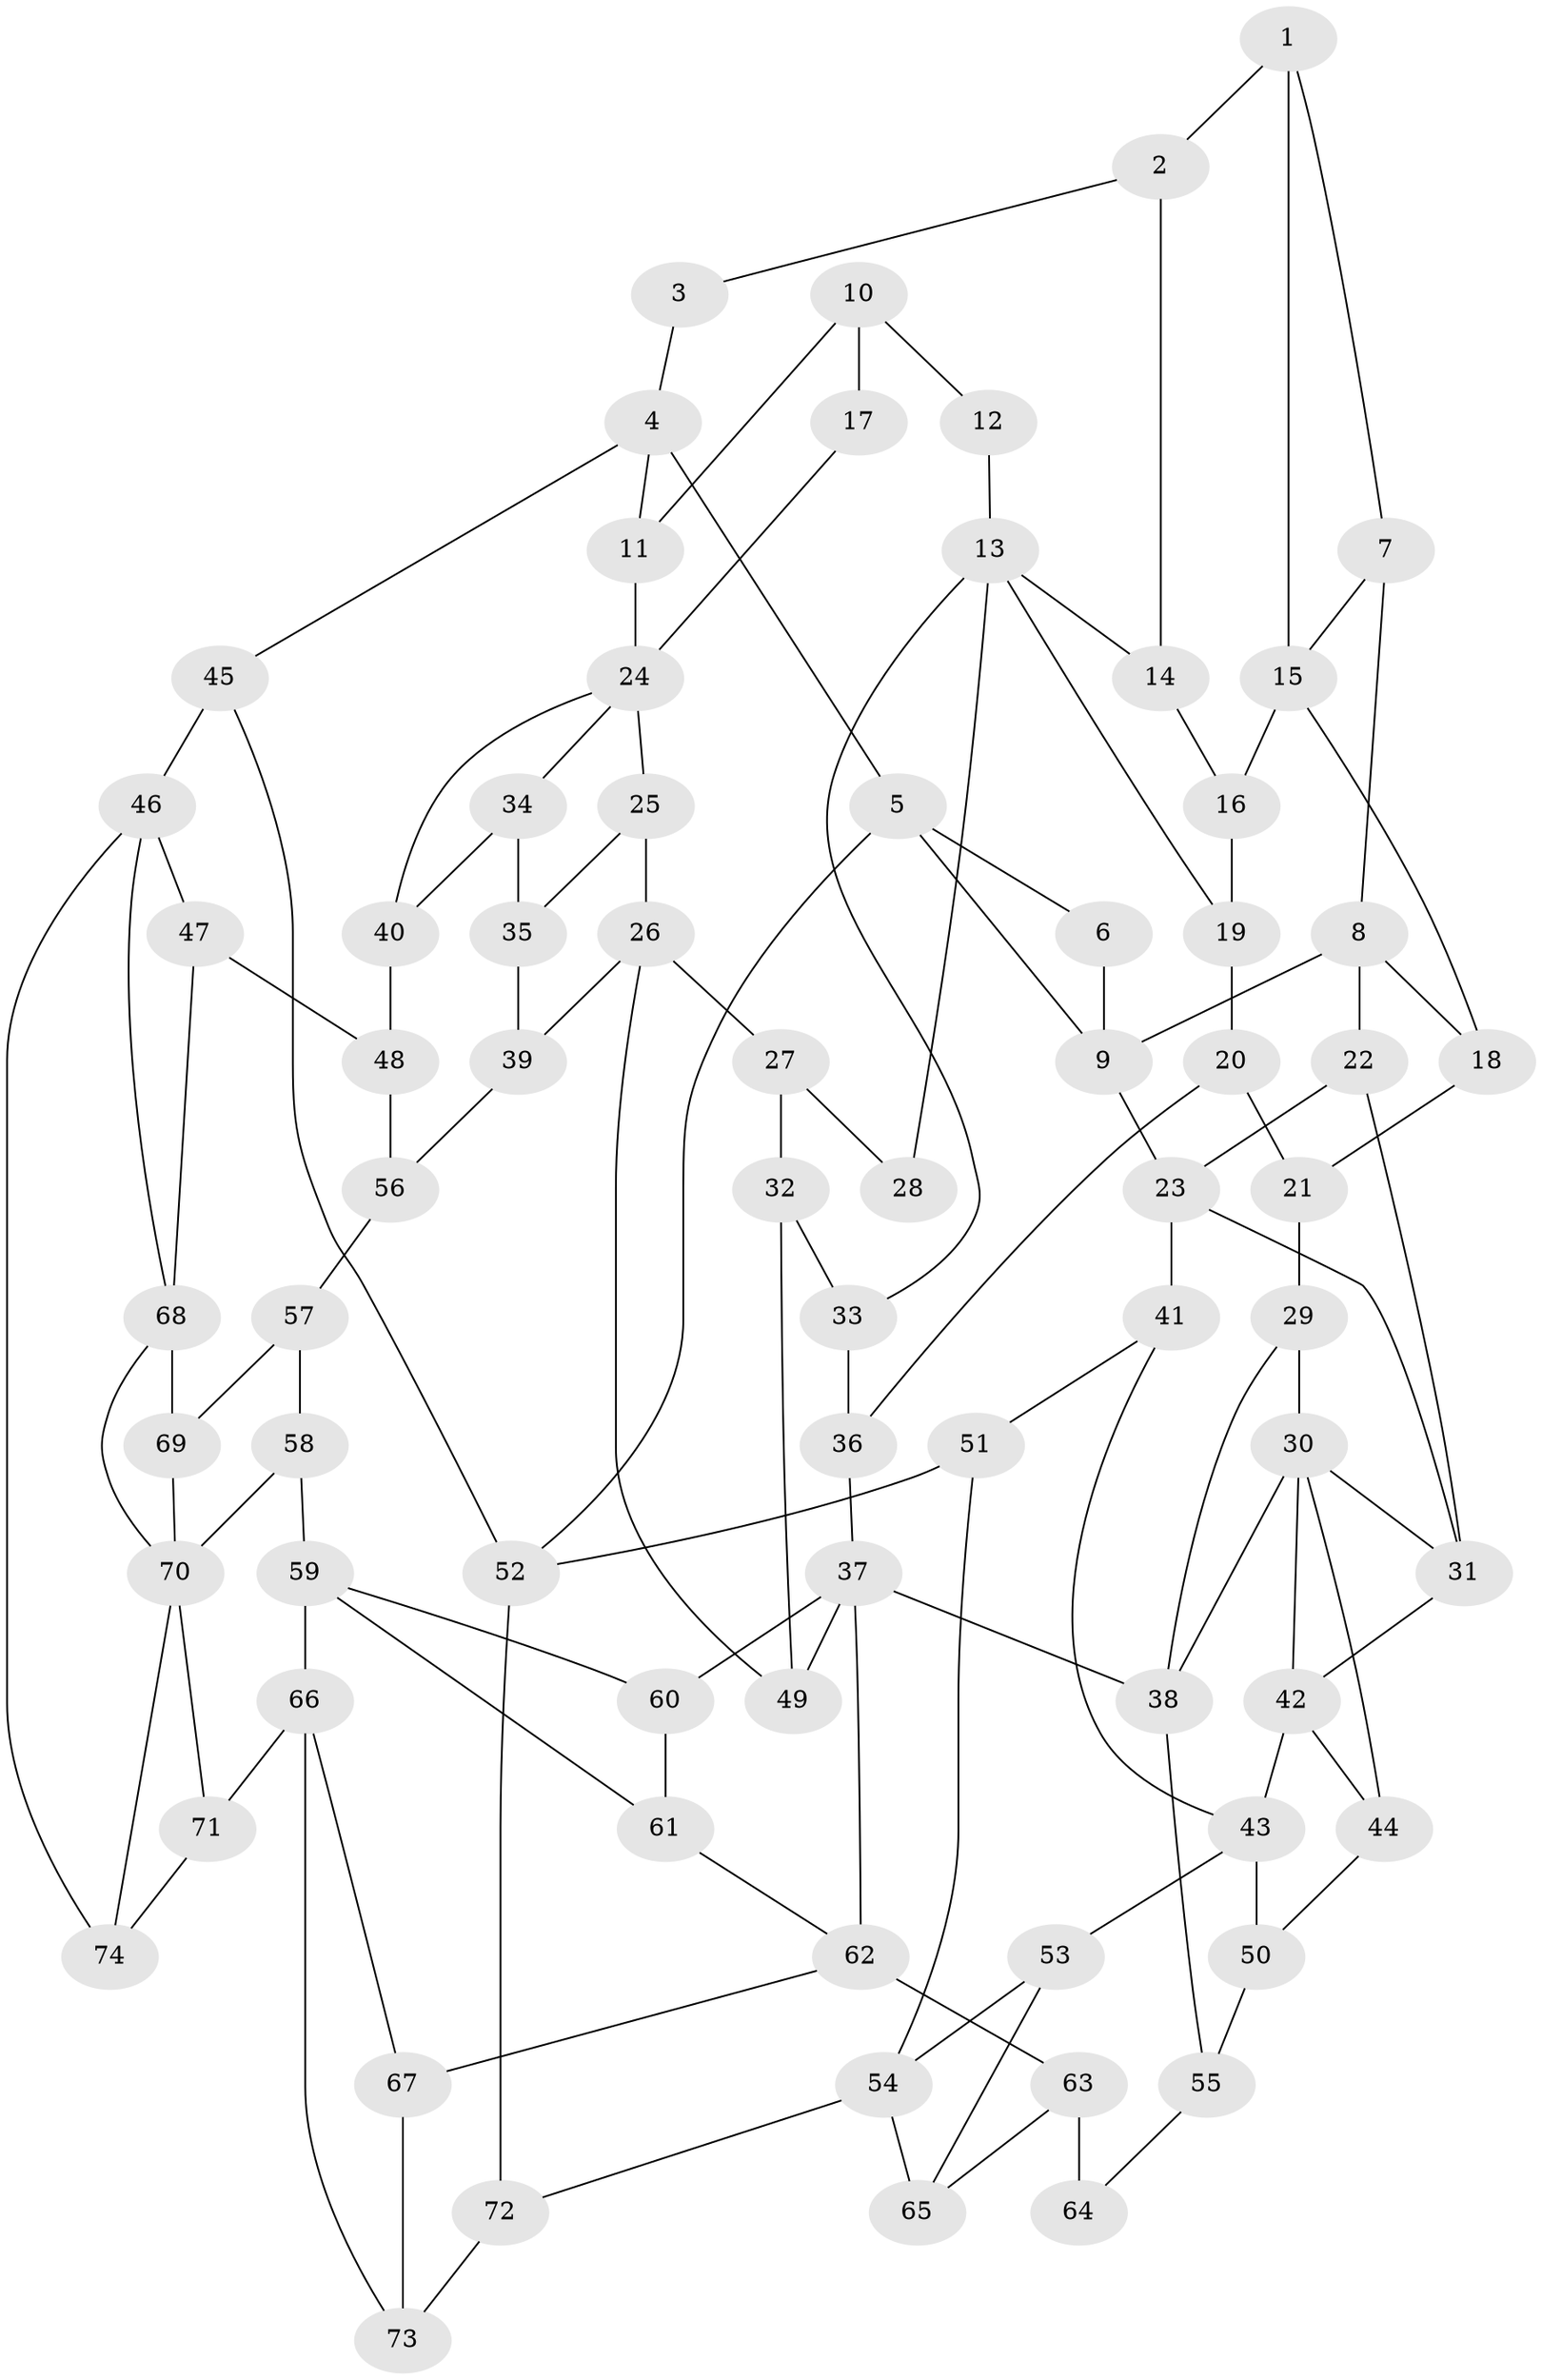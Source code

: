 // original degree distribution, {3: 0.02027027027027027, 4: 0.20945945945945946, 5: 0.5608108108108109, 6: 0.20945945945945946}
// Generated by graph-tools (version 1.1) at 2025/38/03/09/25 02:38:24]
// undirected, 74 vertices, 122 edges
graph export_dot {
graph [start="1"]
  node [color=gray90,style=filled];
  1;
  2;
  3;
  4;
  5;
  6;
  7;
  8;
  9;
  10;
  11;
  12;
  13;
  14;
  15;
  16;
  17;
  18;
  19;
  20;
  21;
  22;
  23;
  24;
  25;
  26;
  27;
  28;
  29;
  30;
  31;
  32;
  33;
  34;
  35;
  36;
  37;
  38;
  39;
  40;
  41;
  42;
  43;
  44;
  45;
  46;
  47;
  48;
  49;
  50;
  51;
  52;
  53;
  54;
  55;
  56;
  57;
  58;
  59;
  60;
  61;
  62;
  63;
  64;
  65;
  66;
  67;
  68;
  69;
  70;
  71;
  72;
  73;
  74;
  1 -- 2 [weight=1.0];
  1 -- 7 [weight=1.0];
  1 -- 15 [weight=2.0];
  2 -- 3 [weight=1.0];
  2 -- 14 [weight=1.0];
  3 -- 4 [weight=1.0];
  4 -- 5 [weight=1.0];
  4 -- 11 [weight=1.0];
  4 -- 45 [weight=1.0];
  5 -- 6 [weight=1.0];
  5 -- 9 [weight=1.0];
  5 -- 52 [weight=1.0];
  6 -- 9 [weight=1.0];
  7 -- 8 [weight=1.0];
  7 -- 15 [weight=1.0];
  8 -- 9 [weight=2.0];
  8 -- 18 [weight=1.0];
  8 -- 22 [weight=1.0];
  9 -- 23 [weight=2.0];
  10 -- 11 [weight=1.0];
  10 -- 12 [weight=2.0];
  10 -- 17 [weight=2.0];
  11 -- 24 [weight=1.0];
  12 -- 13 [weight=2.0];
  13 -- 14 [weight=1.0];
  13 -- 19 [weight=1.0];
  13 -- 28 [weight=1.0];
  13 -- 33 [weight=1.0];
  14 -- 16 [weight=1.0];
  15 -- 16 [weight=1.0];
  15 -- 18 [weight=1.0];
  16 -- 19 [weight=1.0];
  17 -- 24 [weight=1.0];
  18 -- 21 [weight=1.0];
  19 -- 20 [weight=1.0];
  20 -- 21 [weight=1.0];
  20 -- 36 [weight=1.0];
  21 -- 29 [weight=1.0];
  22 -- 23 [weight=1.0];
  22 -- 31 [weight=1.0];
  23 -- 31 [weight=1.0];
  23 -- 41 [weight=2.0];
  24 -- 25 [weight=1.0];
  24 -- 34 [weight=1.0];
  24 -- 40 [weight=1.0];
  25 -- 26 [weight=1.0];
  25 -- 35 [weight=1.0];
  26 -- 27 [weight=2.0];
  26 -- 39 [weight=1.0];
  26 -- 49 [weight=1.0];
  27 -- 28 [weight=2.0];
  27 -- 32 [weight=2.0];
  29 -- 30 [weight=1.0];
  29 -- 38 [weight=1.0];
  30 -- 31 [weight=2.0];
  30 -- 38 [weight=1.0];
  30 -- 42 [weight=1.0];
  30 -- 44 [weight=1.0];
  31 -- 42 [weight=1.0];
  32 -- 33 [weight=2.0];
  32 -- 49 [weight=1.0];
  33 -- 36 [weight=1.0];
  34 -- 35 [weight=4.0];
  34 -- 40 [weight=1.0];
  35 -- 39 [weight=1.0];
  36 -- 37 [weight=1.0];
  37 -- 38 [weight=2.0];
  37 -- 49 [weight=1.0];
  37 -- 60 [weight=1.0];
  37 -- 62 [weight=1.0];
  38 -- 55 [weight=1.0];
  39 -- 56 [weight=1.0];
  40 -- 48 [weight=1.0];
  41 -- 43 [weight=1.0];
  41 -- 51 [weight=1.0];
  42 -- 43 [weight=2.0];
  42 -- 44 [weight=2.0];
  43 -- 50 [weight=1.0];
  43 -- 53 [weight=1.0];
  44 -- 50 [weight=1.0];
  45 -- 46 [weight=2.0];
  45 -- 52 [weight=1.0];
  46 -- 47 [weight=1.0];
  46 -- 68 [weight=2.0];
  46 -- 74 [weight=1.0];
  47 -- 48 [weight=1.0];
  47 -- 68 [weight=1.0];
  48 -- 56 [weight=1.0];
  50 -- 55 [weight=1.0];
  51 -- 52 [weight=1.0];
  51 -- 54 [weight=1.0];
  52 -- 72 [weight=1.0];
  53 -- 54 [weight=1.0];
  53 -- 65 [weight=1.0];
  54 -- 65 [weight=3.0];
  54 -- 72 [weight=1.0];
  55 -- 64 [weight=1.0];
  56 -- 57 [weight=1.0];
  57 -- 58 [weight=1.0];
  57 -- 69 [weight=1.0];
  58 -- 59 [weight=1.0];
  58 -- 70 [weight=2.0];
  59 -- 60 [weight=1.0];
  59 -- 61 [weight=1.0];
  59 -- 66 [weight=2.0];
  60 -- 61 [weight=1.0];
  61 -- 62 [weight=1.0];
  62 -- 63 [weight=2.0];
  62 -- 67 [weight=1.0];
  63 -- 64 [weight=2.0];
  63 -- 65 [weight=2.0];
  66 -- 67 [weight=1.0];
  66 -- 71 [weight=2.0];
  66 -- 73 [weight=1.0];
  67 -- 73 [weight=1.0];
  68 -- 69 [weight=2.0];
  68 -- 70 [weight=1.0];
  69 -- 70 [weight=1.0];
  70 -- 71 [weight=1.0];
  70 -- 74 [weight=1.0];
  71 -- 74 [weight=1.0];
  72 -- 73 [weight=1.0];
}
